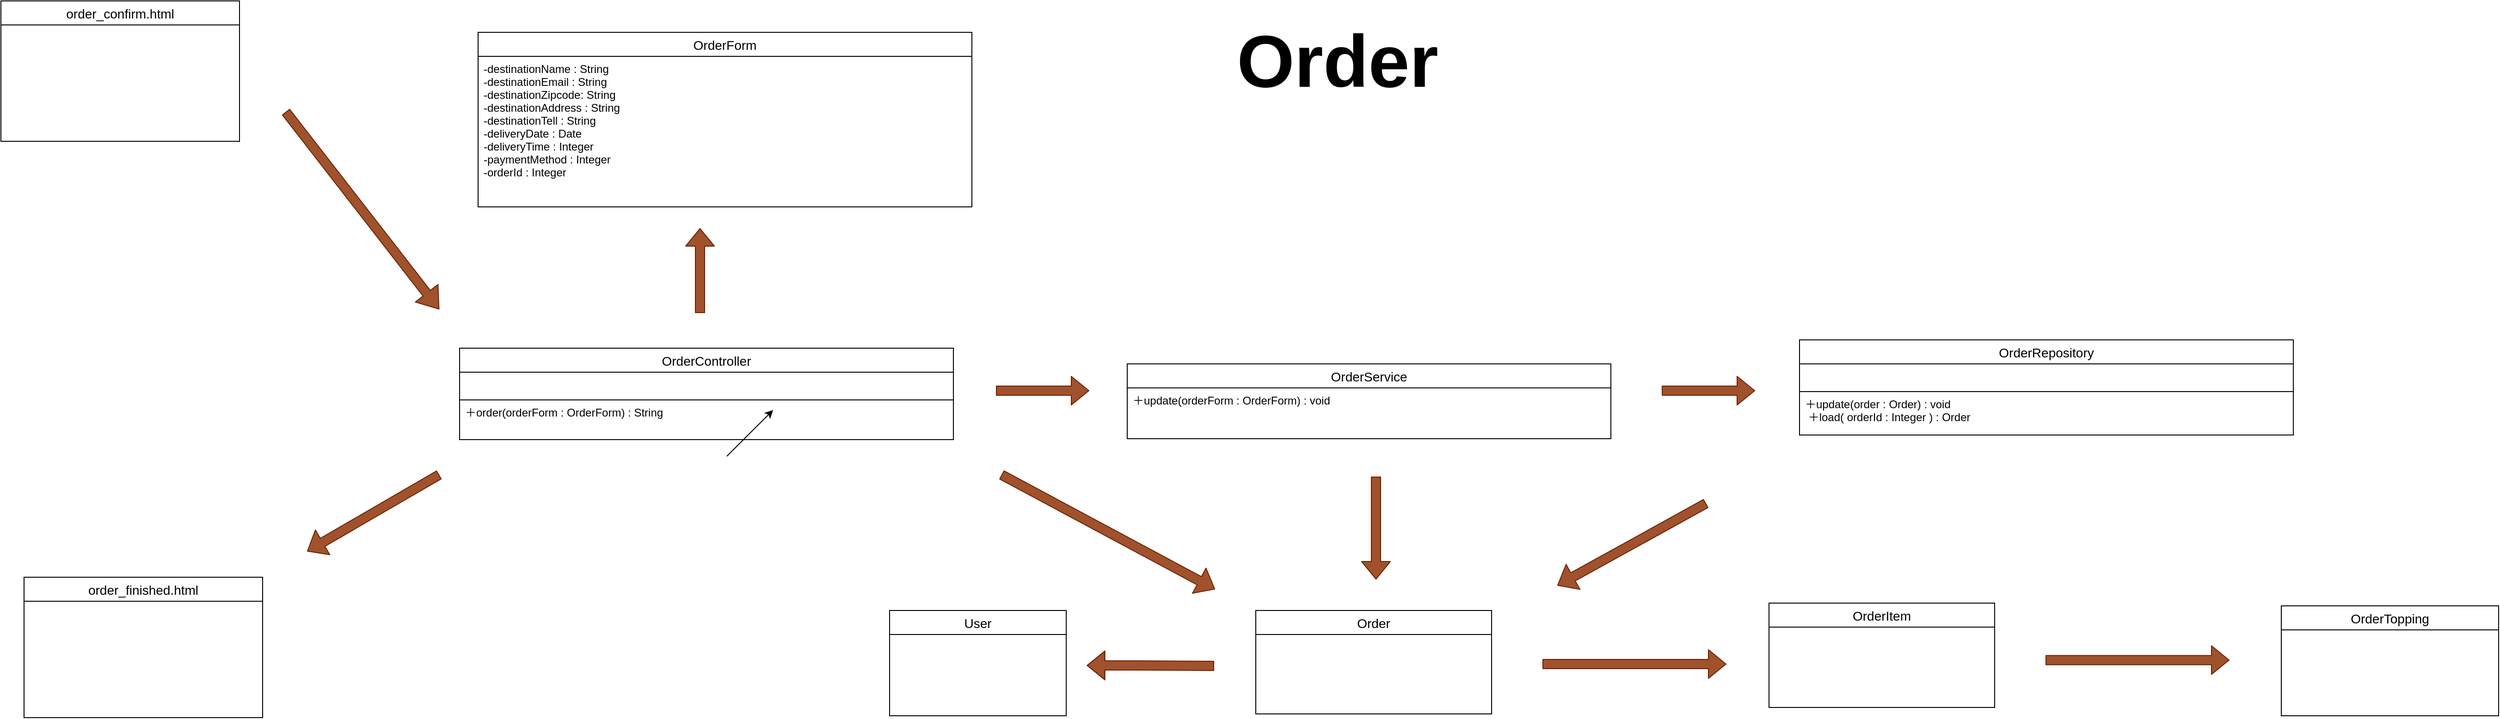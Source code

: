 <mxfile>
    <diagram id="RdUv2qYjftOaOUX0G6p5" name="ページ1">
        <mxGraphModel dx="728" dy="654" grid="0" gridSize="10" guides="1" tooltips="1" connect="1" arrows="1" fold="1" page="1" pageScale="1" pageWidth="1600" pageHeight="1200" background="#ffffff" math="0" shadow="0">
            <root>
                <mxCell id="0"/>
                <mxCell id="1" parent="0"/>
                <mxCell id="2" value="OrderController" style="swimlane;fontStyle=0;childLayout=stackLayout;horizontal=1;startSize=26;horizontalStack=0;resizeParent=1;resizeParentMax=0;resizeLast=0;collapsible=1;marginBottom=0;align=center;fontSize=14;rounded=0;strokeColor=#000000;fillColor=#FFFFFF;fontColor=#000000;" parent="1" vertex="1">
                    <mxGeometry x="835" y="551" width="534" height="99" as="geometry"/>
                </mxCell>
                <mxCell id="3" value="" style="text;strokeColor=#000000;fillColor=none;spacingLeft=4;spacingRight=4;overflow=hidden;rotatable=0;points=[[0,0.5],[1,0.5]];portConstraint=eastwest;fontSize=12;fontColor=#000000;" parent="2" vertex="1">
                    <mxGeometry y="26" width="534" height="30" as="geometry"/>
                </mxCell>
                <mxCell id="4" value="＋order(orderForm : OrderForm) : String&#10;" style="text;strokeColor=none;fillColor=none;spacingLeft=4;spacingRight=4;overflow=hidden;rotatable=0;points=[[0,0.5],[1,0.5]];portConstraint=eastwest;fontSize=12;fontColor=#000000;" parent="2" vertex="1">
                    <mxGeometry y="56" width="534" height="43" as="geometry"/>
                </mxCell>
                <mxCell id="5" value="" style="endArrow=classic;html=1;fontColor=#000000;" parent="1" edge="1">
                    <mxGeometry width="50" height="50" relative="1" as="geometry">
                        <mxPoint x="1124" y="668" as="sourcePoint"/>
                        <mxPoint x="1174" y="618" as="targetPoint"/>
                    </mxGeometry>
                </mxCell>
                <mxCell id="6" value="order_finished.html" style="swimlane;fontStyle=0;childLayout=stackLayout;horizontal=1;startSize=26;horizontalStack=0;resizeParent=1;resizeParentMax=0;resizeLast=0;collapsible=1;marginBottom=0;align=center;fontSize=14;rounded=0;strokeColor=#000000;fillColor=#FFFFFF;fontColor=#000000;" parent="1" vertex="1">
                    <mxGeometry x="364" y="799" width="258" height="152" as="geometry"/>
                </mxCell>
                <mxCell id="7" value="" style="text;strokeColor=#000000;fillColor=none;spacingLeft=4;spacingRight=4;overflow=hidden;rotatable=0;points=[[0,0.5],[1,0.5]];portConstraint=eastwest;fontSize=12;fontColor=#000000;" parent="6" vertex="1">
                    <mxGeometry y="26" width="258" height="126" as="geometry"/>
                </mxCell>
                <mxCell id="8" value="" style="shape=flexArrow;endArrow=classic;html=1;fontColor=#000000;fillColor=#a0522d;strokeColor=#6D1F00;width=10;endSize=6.889;" parent="1" edge="1">
                    <mxGeometry width="50" height="50" relative="1" as="geometry">
                        <mxPoint x="647" y="295" as="sourcePoint"/>
                        <mxPoint x="813" y="509" as="targetPoint"/>
                    </mxGeometry>
                </mxCell>
                <mxCell id="9" value="" style="shape=flexArrow;endArrow=classic;html=1;fontColor=#000000;fillColor=#a0522d;strokeColor=#6D1F00;" parent="1" edge="1">
                    <mxGeometry width="50" height="50" relative="1" as="geometry">
                        <mxPoint x="813" y="688" as="sourcePoint"/>
                        <mxPoint x="670" y="771" as="targetPoint"/>
                    </mxGeometry>
                </mxCell>
                <mxCell id="10" value="OrderService" style="swimlane;fontStyle=0;childLayout=stackLayout;horizontal=1;startSize=26;horizontalStack=0;resizeParent=1;resizeParentMax=0;resizeLast=0;collapsible=1;marginBottom=0;align=center;fontSize=14;rounded=0;strokeColor=#000000;fillColor=#FFFFFF;fontColor=#000000;" parent="1" vertex="1">
                    <mxGeometry x="1557" y="568" width="523" height="81" as="geometry"/>
                </mxCell>
                <mxCell id="11" value="＋update(orderForm : OrderForm) : void&#10;" style="text;strokeColor=#000000;fillColor=none;spacingLeft=4;spacingRight=4;overflow=hidden;rotatable=0;points=[[0,0.5],[1,0.5]];portConstraint=eastwest;fontSize=12;fontColor=#000000;" parent="10" vertex="1">
                    <mxGeometry y="26" width="523" height="55" as="geometry"/>
                </mxCell>
                <mxCell id="12" value="" style="shape=flexArrow;endArrow=classic;html=1;fontColor=#000000;fillColor=#a0522d;strokeColor=#6D1F00;" parent="1" edge="1">
                    <mxGeometry width="50" height="50" relative="1" as="geometry">
                        <mxPoint x="1415" y="597" as="sourcePoint"/>
                        <mxPoint x="1516.0" y="597" as="targetPoint"/>
                    </mxGeometry>
                </mxCell>
                <mxCell id="13" value="OrderRepository" style="swimlane;fontStyle=0;childLayout=stackLayout;horizontal=1;startSize=26;horizontalStack=0;resizeParent=1;resizeParentMax=0;resizeLast=0;collapsible=1;marginBottom=0;align=center;fontSize=14;rounded=0;strokeColor=#000000;fillColor=#FFFFFF;fontColor=#000000;" parent="1" vertex="1">
                    <mxGeometry x="2284" y="542" width="534" height="103" as="geometry"/>
                </mxCell>
                <mxCell id="14" value="" style="text;strokeColor=#000000;fillColor=none;spacingLeft=4;spacingRight=4;overflow=hidden;rotatable=0;points=[[0,0.5],[1,0.5]];portConstraint=eastwest;fontSize=12;fontColor=#000000;" parent="13" vertex="1">
                    <mxGeometry y="26" width="534" height="30" as="geometry"/>
                </mxCell>
                <mxCell id="15" value="＋update(order : Order) : void&#10; ＋load( orderId : Integer ) : Order&#10;" style="text;strokeColor=none;fillColor=none;spacingLeft=4;spacingRight=4;overflow=hidden;rotatable=0;points=[[0,0.5],[1,0.5]];portConstraint=eastwest;fontSize=12;fontColor=#000000;" parent="13" vertex="1">
                    <mxGeometry y="56" width="534" height="47" as="geometry"/>
                </mxCell>
                <mxCell id="16" value="" style="shape=flexArrow;endArrow=classic;html=1;fontColor=#000000;fillColor=#a0522d;strokeColor=#6D1F00;" parent="1" edge="1">
                    <mxGeometry width="50" height="50" relative="1" as="geometry">
                        <mxPoint x="2135" y="597" as="sourcePoint"/>
                        <mxPoint x="2236.0" y="597" as="targetPoint"/>
                    </mxGeometry>
                </mxCell>
                <mxCell id="17" value="Order" style="swimlane;fontStyle=0;childLayout=stackLayout;horizontal=1;startSize=26;horizontalStack=0;resizeParent=1;resizeParentMax=0;resizeLast=0;collapsible=1;marginBottom=0;align=center;fontSize=14;rounded=0;strokeColor=#000000;fillColor=#FFFFFF;fontColor=#000000;" parent="1" vertex="1">
                    <mxGeometry x="1696" y="835" width="255" height="112" as="geometry"/>
                </mxCell>
                <mxCell id="18" value="&#10;&#10;&#10;" style="text;strokeColor=#000000;fillColor=none;spacingLeft=4;spacingRight=4;overflow=hidden;rotatable=0;points=[[0,0.5],[1,0.5]];portConstraint=eastwest;fontSize=12;fontColor=#000000;" parent="17" vertex="1">
                    <mxGeometry y="26" width="255" height="86" as="geometry"/>
                </mxCell>
                <mxCell id="19" value="OrderItem" style="swimlane;fontStyle=0;childLayout=stackLayout;horizontal=1;startSize=26;horizontalStack=0;resizeParent=1;resizeParentMax=0;resizeLast=0;collapsible=1;marginBottom=0;align=center;fontSize=14;rounded=0;strokeColor=#000000;fillColor=#FFFFFF;fontColor=#000000;" parent="1" vertex="1">
                    <mxGeometry x="2251" y="827" width="244" height="113" as="geometry"/>
                </mxCell>
                <mxCell id="20" value="" style="text;strokeColor=#000000;fillColor=none;spacingLeft=4;spacingRight=4;overflow=hidden;rotatable=0;points=[[0,0.5],[1,0.5]];portConstraint=eastwest;fontSize=12;fontColor=#000000;" parent="19" vertex="1">
                    <mxGeometry y="26" width="244" height="87" as="geometry"/>
                </mxCell>
                <mxCell id="21" value="OrderTopping" style="swimlane;fontStyle=0;childLayout=stackLayout;horizontal=1;startSize=26;horizontalStack=0;resizeParent=1;resizeParentMax=0;resizeLast=0;collapsible=1;marginBottom=0;align=center;fontSize=14;rounded=0;strokeColor=#000000;fillColor=#FFFFFF;fontColor=#000000;" parent="1" vertex="1">
                    <mxGeometry x="2805" y="830" width="235" height="119" as="geometry"/>
                </mxCell>
                <mxCell id="22" value="" style="text;strokeColor=#000000;fillColor=none;spacingLeft=4;spacingRight=4;overflow=hidden;rotatable=0;points=[[0,0.5],[1,0.5]];portConstraint=eastwest;fontSize=12;fontColor=#000000;" parent="21" vertex="1">
                    <mxGeometry y="26" width="235" height="93" as="geometry"/>
                </mxCell>
                <mxCell id="23" value="User" style="swimlane;fontStyle=0;childLayout=stackLayout;horizontal=1;startSize=26;horizontalStack=0;resizeParent=1;resizeParentMax=0;resizeLast=0;collapsible=1;marginBottom=0;align=center;fontSize=14;rounded=0;strokeColor=#000000;fillColor=#FFFFFF;fontColor=#000000;" parent="1" vertex="1">
                    <mxGeometry x="1300" y="835" width="191" height="114" as="geometry"/>
                </mxCell>
                <mxCell id="24" value="" style="text;strokeColor=#000000;fillColor=none;spacingLeft=4;spacingRight=4;overflow=hidden;rotatable=0;points=[[0,0.5],[1,0.5]];portConstraint=eastwest;fontSize=12;fontColor=#000000;" parent="23" vertex="1">
                    <mxGeometry y="26" width="191" height="88" as="geometry"/>
                </mxCell>
                <mxCell id="25" value="" style="shape=flexArrow;endArrow=classic;html=1;fontColor=#000000;fillColor=#a0522d;strokeColor=#6D1F00;" parent="1" edge="1">
                    <mxGeometry width="50" height="50" relative="1" as="geometry">
                        <mxPoint x="2183" y="719" as="sourcePoint"/>
                        <mxPoint x="2022" y="808" as="targetPoint"/>
                    </mxGeometry>
                </mxCell>
                <mxCell id="26" value="" style="shape=flexArrow;endArrow=classic;html=1;fontColor=#000000;fillColor=#a0522d;strokeColor=#6D1F00;" parent="1" edge="1">
                    <mxGeometry width="50" height="50" relative="1" as="geometry">
                        <mxPoint x="1826.0" y="690" as="sourcePoint"/>
                        <mxPoint x="1826.0" y="801.5" as="targetPoint"/>
                    </mxGeometry>
                </mxCell>
                <mxCell id="27" value="" style="shape=flexArrow;endArrow=classic;html=1;fontColor=#000000;fillColor=#a0522d;strokeColor=#6D1F00;" parent="1" edge="1">
                    <mxGeometry width="50" height="50" relative="1" as="geometry">
                        <mxPoint x="2006.0" y="893" as="sourcePoint"/>
                        <mxPoint x="2205" y="893" as="targetPoint"/>
                    </mxGeometry>
                </mxCell>
                <mxCell id="28" value="" style="shape=flexArrow;endArrow=classic;html=1;fontColor=#000000;fillColor=#a0522d;strokeColor=#6D1F00;" parent="1" edge="1">
                    <mxGeometry width="50" height="50" relative="1" as="geometry">
                        <mxPoint x="2550" y="888.73" as="sourcePoint"/>
                        <mxPoint x="2749" y="888.73" as="targetPoint"/>
                    </mxGeometry>
                </mxCell>
                <mxCell id="29" value="" style="shape=flexArrow;endArrow=classic;html=1;fontColor=#000000;fillColor=#a0522d;strokeColor=#6D1F00;entryX=0.996;entryY=0.324;entryDx=0;entryDy=0;entryPerimeter=0;" parent="1" edge="1">
                    <mxGeometry width="50" height="50" relative="1" as="geometry">
                        <mxPoint x="1651.0" y="895" as="sourcePoint"/>
                        <mxPoint x="1513.236" y="894.512" as="targetPoint"/>
                        <Array as="points">
                            <mxPoint x="1565" y="894.5"/>
                        </Array>
                    </mxGeometry>
                </mxCell>
                <mxCell id="30" value="&lt;h1&gt;&lt;font style=&quot;font-size: 80px&quot;&gt;Order&lt;/font&gt;&lt;/h1&gt;" style="text;html=1;align=center;verticalAlign=middle;resizable=0;points=[];autosize=1;strokeColor=none;fillColor=none;fontColor=#000000;" parent="1" vertex="1">
                    <mxGeometry x="1670" y="205" width="228" height="70" as="geometry"/>
                </mxCell>
                <mxCell id="31" value="order_confirm.html" style="swimlane;fontStyle=0;childLayout=stackLayout;horizontal=1;startSize=26;horizontalStack=0;resizeParent=1;resizeParentMax=0;resizeLast=0;collapsible=1;marginBottom=0;align=center;fontSize=14;rounded=0;strokeColor=#000000;fillColor=#FFFFFF;fontColor=#000000;" parent="1" vertex="1">
                    <mxGeometry x="339" y="175" width="258" height="152" as="geometry"/>
                </mxCell>
                <mxCell id="32" value="" style="text;strokeColor=#000000;fillColor=none;spacingLeft=4;spacingRight=4;overflow=hidden;rotatable=0;points=[[0,0.5],[1,0.5]];portConstraint=eastwest;fontSize=12;fontColor=#000000;" parent="31" vertex="1">
                    <mxGeometry y="26" width="258" height="126" as="geometry"/>
                </mxCell>
                <mxCell id="38" value="OrderForm" style="swimlane;fontStyle=0;childLayout=stackLayout;horizontal=1;startSize=26;horizontalStack=0;resizeParent=1;resizeParentMax=0;resizeLast=0;collapsible=1;marginBottom=0;align=center;fontSize=14;rounded=0;strokeColor=#000000;fillColor=#FFFFFF;fontColor=#000000;" parent="1" vertex="1">
                    <mxGeometry x="855" y="209" width="534" height="189" as="geometry"/>
                </mxCell>
                <mxCell id="39" value="-destinationName : String&#10;-destinationEmail : String&#10;-destinationZipcode: String&#10;-destinationAddress : String&#10;-destinationTell : String&#10;-deliveryDate : Date&#10;-deliveryTime : Integer&#10;-paymentMethod : Integer&#10;-orderId : Integer" style="text;strokeColor=#000000;fillColor=none;spacingLeft=4;spacingRight=4;overflow=hidden;rotatable=0;points=[[0,0.5],[1,0.5]];portConstraint=eastwest;fontSize=12;fontColor=#000000;" parent="38" vertex="1">
                    <mxGeometry y="26" width="534" height="163" as="geometry"/>
                </mxCell>
                <mxCell id="41" value="" style="shape=flexArrow;endArrow=classic;html=1;fontColor=#000000;fillColor=#a0522d;strokeColor=#6D1F00;" parent="1" edge="1">
                    <mxGeometry width="50" height="50" relative="1" as="geometry">
                        <mxPoint x="1095" y="513" as="sourcePoint"/>
                        <mxPoint x="1095" y="421" as="targetPoint"/>
                    </mxGeometry>
                </mxCell>
                <mxCell id="42" value="" style="shape=flexArrow;endArrow=classic;html=1;fontColor=#000000;fillColor=#a0522d;strokeColor=#6D1F00;" parent="1" edge="1">
                    <mxGeometry width="50" height="50" relative="1" as="geometry">
                        <mxPoint x="1421" y="688" as="sourcePoint"/>
                        <mxPoint x="1652" y="812" as="targetPoint"/>
                    </mxGeometry>
                </mxCell>
            </root>
        </mxGraphModel>
    </diagram>
</mxfile>